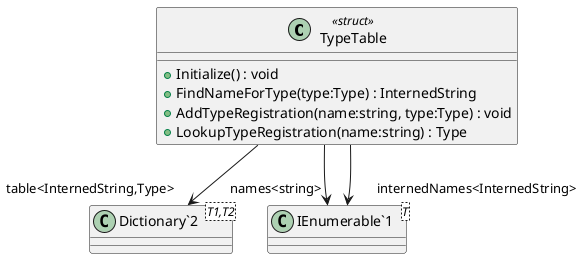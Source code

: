 @startuml
class TypeTable <<struct>> {
    + Initialize() : void
    + FindNameForType(type:Type) : InternedString
    + AddTypeRegistration(name:string, type:Type) : void
    + LookupTypeRegistration(name:string) : Type
}
class "Dictionary`2"<T1,T2> {
}
class "IEnumerable`1"<T> {
}
TypeTable --> "table<InternedString,Type>" "Dictionary`2"
TypeTable --> "names<string>" "IEnumerable`1"
TypeTable --> "internedNames<InternedString>" "IEnumerable`1"
@enduml
